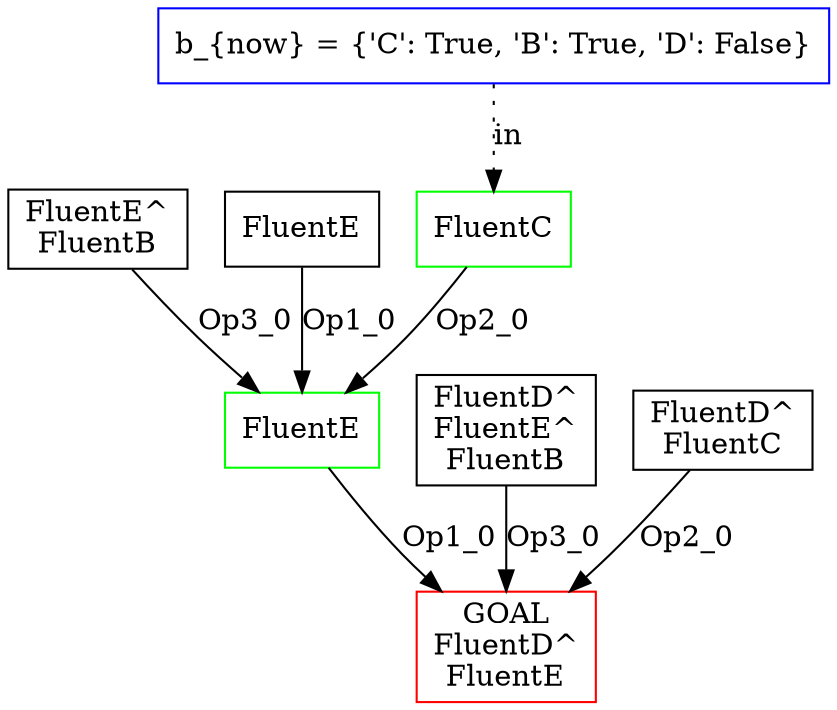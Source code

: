 digraph planningTree {
	r0 [label="GOAL
FluentD^\nFluentE", shape=box, color=red];
	r1 [label="FluentE", shape=box];
	r1 -> r0 [label="Op1_0"];
	r2 [label="FluentD^\nFluentE^\nFluentB", shape=box];
	r2 -> r0 [label="Op3_0"];
	r3 [label="FluentD^\nFluentC", shape=box];
	r3 -> r0 [label="Op2_0"];
	r4 [label="FluentE^\nFluentB", shape=box];
	r4 -> r1 [label="Op3_0"];
	r5 [label="FluentE", shape=box];
	r5 -> r1 [label="Op1_0"];
	r6 [label="FluentC", shape=box];
	r6 -> r1 [label="Op2_0"];
	r6[color = green];
	r1[color = green];
	bnow [shape=box, color=blue, label="b_{now} = {'C': True, 'B': True, 'D': False}"];
	bnow -> r6 [label="in", style=dotted];
}